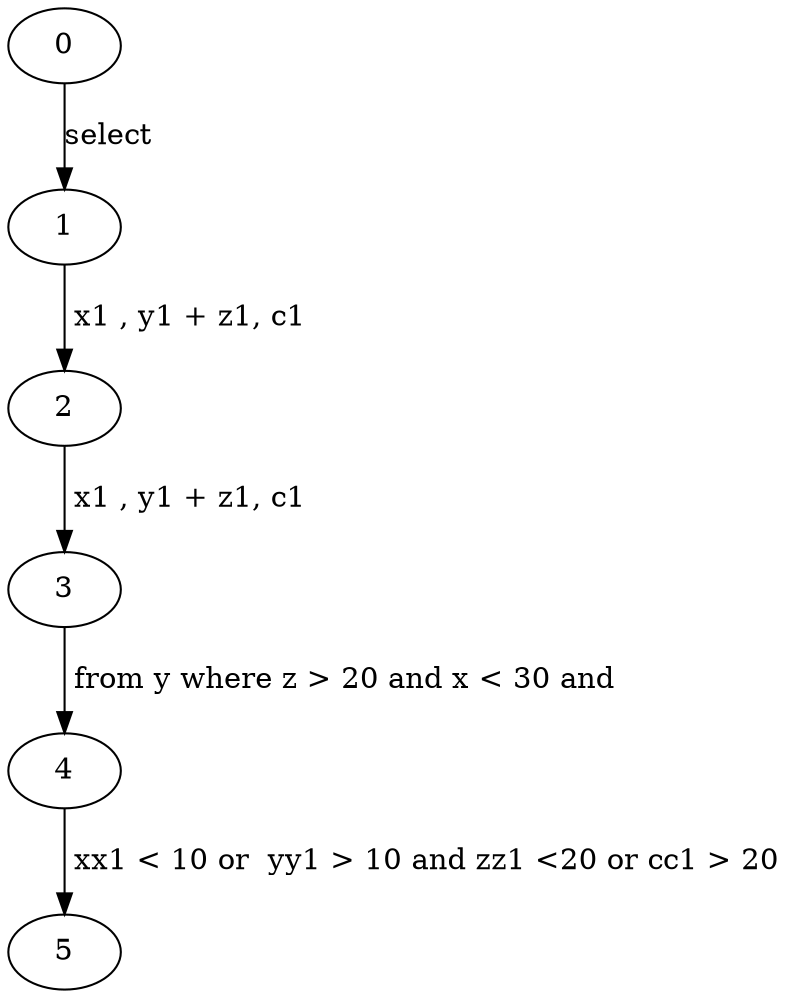 digraph g{0;
1;
2;
3;
4;
5;
0 -> 1 [ label="select "];
1 -> 2 [ label=" x1 , y1 + z1, c1 "];
2 -> 3 [ label=" x1 , y1 + z1, c1 "];
3 -> 4 [ label=" from y where z > 20 and x < 30 and"];
4 -> 5 [ label=" xx1 < 10 or  yy1 > 10 and zz1 <20 or cc1 > 20 "];
}